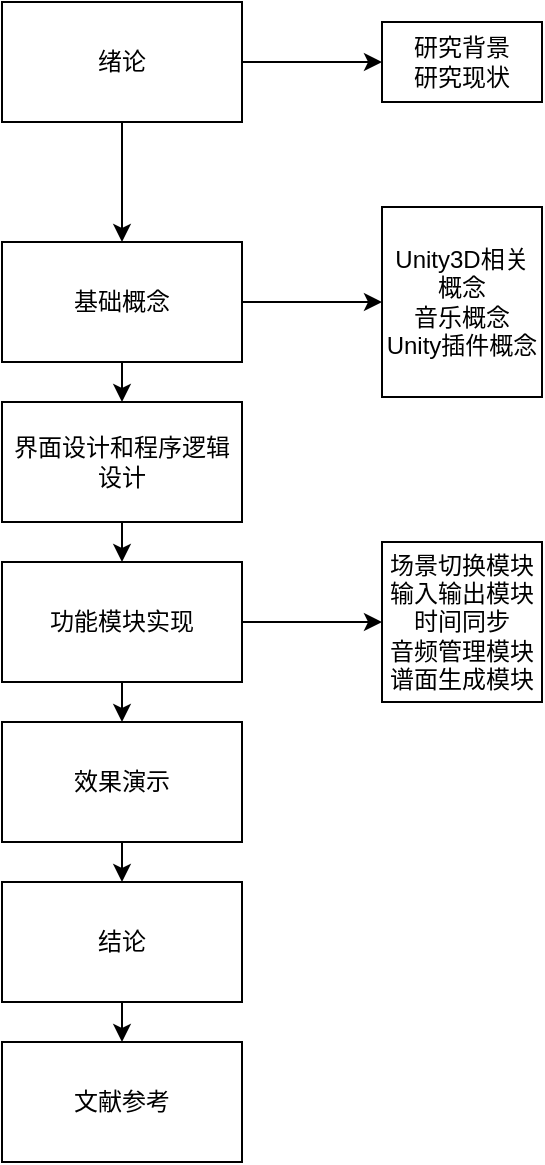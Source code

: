 <mxfile version="14.4.4" type="github">
  <diagram id="Degjh3hVgdgURm6GWzqY" name="Page-1">
    <mxGraphModel dx="946" dy="572" grid="1" gridSize="10" guides="1" tooltips="1" connect="1" arrows="1" fold="1" page="1" pageScale="1" pageWidth="827" pageHeight="1169" math="0" shadow="0">
      <root>
        <mxCell id="0" />
        <mxCell id="1" parent="0" />
        <mxCell id="o9FF5olI-wcS_omxc1xt-41" style="edgeStyle=orthogonalEdgeStyle;rounded=0;orthogonalLoop=1;jettySize=auto;html=1;exitX=0.5;exitY=1;exitDx=0;exitDy=0;entryX=0.5;entryY=0;entryDx=0;entryDy=0;" edge="1" parent="1" source="o9FF5olI-wcS_omxc1xt-17" target="o9FF5olI-wcS_omxc1xt-18">
          <mxGeometry relative="1" as="geometry" />
        </mxCell>
        <mxCell id="o9FF5olI-wcS_omxc1xt-51" style="edgeStyle=orthogonalEdgeStyle;rounded=0;orthogonalLoop=1;jettySize=auto;html=1;exitX=1;exitY=0.5;exitDx=0;exitDy=0;entryX=0;entryY=0.5;entryDx=0;entryDy=0;" edge="1" parent="1" source="o9FF5olI-wcS_omxc1xt-17" target="o9FF5olI-wcS_omxc1xt-24">
          <mxGeometry relative="1" as="geometry" />
        </mxCell>
        <mxCell id="o9FF5olI-wcS_omxc1xt-17" value="绪论" style="rounded=0;whiteSpace=wrap;html=1;" vertex="1" parent="1">
          <mxGeometry x="80" y="440" width="120" height="60" as="geometry" />
        </mxCell>
        <mxCell id="o9FF5olI-wcS_omxc1xt-42" style="edgeStyle=orthogonalEdgeStyle;rounded=0;orthogonalLoop=1;jettySize=auto;html=1;exitX=0.5;exitY=1;exitDx=0;exitDy=0;entryX=0.5;entryY=0;entryDx=0;entryDy=0;" edge="1" parent="1" source="o9FF5olI-wcS_omxc1xt-18" target="o9FF5olI-wcS_omxc1xt-19">
          <mxGeometry relative="1" as="geometry" />
        </mxCell>
        <mxCell id="o9FF5olI-wcS_omxc1xt-52" style="edgeStyle=orthogonalEdgeStyle;rounded=0;orthogonalLoop=1;jettySize=auto;html=1;exitX=1;exitY=0.5;exitDx=0;exitDy=0;" edge="1" parent="1" source="o9FF5olI-wcS_omxc1xt-18" target="o9FF5olI-wcS_omxc1xt-47">
          <mxGeometry relative="1" as="geometry" />
        </mxCell>
        <mxCell id="o9FF5olI-wcS_omxc1xt-18" value="基础概念" style="rounded=0;whiteSpace=wrap;html=1;" vertex="1" parent="1">
          <mxGeometry x="80" y="560" width="120" height="60" as="geometry" />
        </mxCell>
        <mxCell id="o9FF5olI-wcS_omxc1xt-43" style="edgeStyle=orthogonalEdgeStyle;rounded=0;orthogonalLoop=1;jettySize=auto;html=1;exitX=0.5;exitY=1;exitDx=0;exitDy=0;entryX=0.5;entryY=0;entryDx=0;entryDy=0;" edge="1" parent="1" source="o9FF5olI-wcS_omxc1xt-19" target="o9FF5olI-wcS_omxc1xt-20">
          <mxGeometry relative="1" as="geometry" />
        </mxCell>
        <mxCell id="o9FF5olI-wcS_omxc1xt-19" value="界面设计和程序逻辑设计" style="rounded=0;whiteSpace=wrap;html=1;" vertex="1" parent="1">
          <mxGeometry x="80" y="640" width="120" height="60" as="geometry" />
        </mxCell>
        <mxCell id="o9FF5olI-wcS_omxc1xt-44" style="edgeStyle=orthogonalEdgeStyle;rounded=0;orthogonalLoop=1;jettySize=auto;html=1;exitX=0.5;exitY=1;exitDx=0;exitDy=0;entryX=0.5;entryY=0;entryDx=0;entryDy=0;" edge="1" parent="1" source="o9FF5olI-wcS_omxc1xt-20" target="o9FF5olI-wcS_omxc1xt-21">
          <mxGeometry relative="1" as="geometry" />
        </mxCell>
        <mxCell id="o9FF5olI-wcS_omxc1xt-53" style="edgeStyle=orthogonalEdgeStyle;rounded=0;orthogonalLoop=1;jettySize=auto;html=1;exitX=1;exitY=0.5;exitDx=0;exitDy=0;" edge="1" parent="1" source="o9FF5olI-wcS_omxc1xt-20" target="o9FF5olI-wcS_omxc1xt-50">
          <mxGeometry relative="1" as="geometry" />
        </mxCell>
        <mxCell id="o9FF5olI-wcS_omxc1xt-20" value="功能模块实现" style="rounded=0;whiteSpace=wrap;html=1;" vertex="1" parent="1">
          <mxGeometry x="80" y="720" width="120" height="60" as="geometry" />
        </mxCell>
        <mxCell id="o9FF5olI-wcS_omxc1xt-45" style="edgeStyle=orthogonalEdgeStyle;rounded=0;orthogonalLoop=1;jettySize=auto;html=1;exitX=0.5;exitY=1;exitDx=0;exitDy=0;entryX=0.5;entryY=0;entryDx=0;entryDy=0;" edge="1" parent="1" source="o9FF5olI-wcS_omxc1xt-21" target="o9FF5olI-wcS_omxc1xt-22">
          <mxGeometry relative="1" as="geometry" />
        </mxCell>
        <mxCell id="o9FF5olI-wcS_omxc1xt-21" value="效果演示" style="rounded=0;whiteSpace=wrap;html=1;" vertex="1" parent="1">
          <mxGeometry x="80" y="800" width="120" height="60" as="geometry" />
        </mxCell>
        <mxCell id="o9FF5olI-wcS_omxc1xt-46" style="edgeStyle=orthogonalEdgeStyle;rounded=0;orthogonalLoop=1;jettySize=auto;html=1;exitX=0.5;exitY=1;exitDx=0;exitDy=0;entryX=0.5;entryY=0;entryDx=0;entryDy=0;" edge="1" parent="1" source="o9FF5olI-wcS_omxc1xt-22" target="o9FF5olI-wcS_omxc1xt-23">
          <mxGeometry relative="1" as="geometry" />
        </mxCell>
        <mxCell id="o9FF5olI-wcS_omxc1xt-22" value="结论" style="rounded=0;whiteSpace=wrap;html=1;" vertex="1" parent="1">
          <mxGeometry x="80" y="880" width="120" height="60" as="geometry" />
        </mxCell>
        <mxCell id="o9FF5olI-wcS_omxc1xt-23" value="文献参考" style="rounded=0;whiteSpace=wrap;html=1;" vertex="1" parent="1">
          <mxGeometry x="80" y="960" width="120" height="60" as="geometry" />
        </mxCell>
        <mxCell id="o9FF5olI-wcS_omxc1xt-24" value="研究背景&lt;br&gt;研究现状" style="rounded=0;whiteSpace=wrap;html=1;" vertex="1" parent="1">
          <mxGeometry x="270" y="450" width="80" height="40" as="geometry" />
        </mxCell>
        <mxCell id="o9FF5olI-wcS_omxc1xt-47" value="Unity3D相关概念&lt;br&gt;音乐概念&lt;br&gt;Unity插件概念" style="rounded=0;whiteSpace=wrap;html=1;" vertex="1" parent="1">
          <mxGeometry x="270" y="542.5" width="80" height="95" as="geometry" />
        </mxCell>
        <mxCell id="o9FF5olI-wcS_omxc1xt-50" value="场景切换模块&lt;br&gt;输入输出模块&lt;br&gt;时间同步&lt;br&gt;音频管理模块&lt;br&gt;谱面生成模块" style="rounded=0;whiteSpace=wrap;html=1;" vertex="1" parent="1">
          <mxGeometry x="270" y="710" width="80" height="80" as="geometry" />
        </mxCell>
      </root>
    </mxGraphModel>
  </diagram>
</mxfile>
